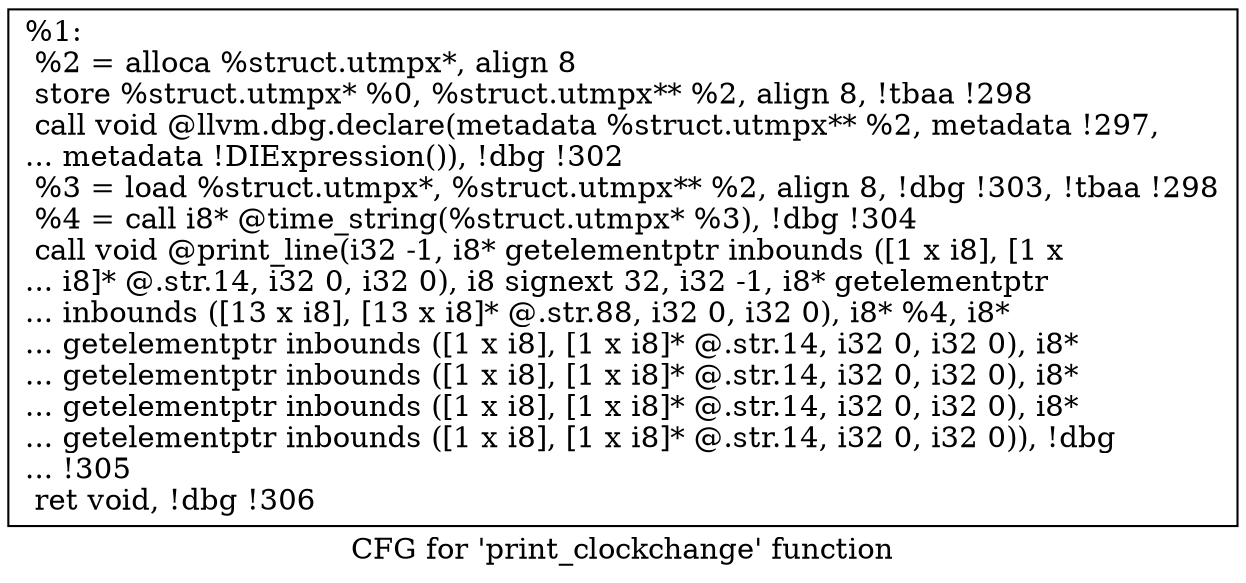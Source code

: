 digraph "CFG for 'print_clockchange' function" {
	label="CFG for 'print_clockchange' function";

	Node0x106b400 [shape=record,label="{%1:\l  %2 = alloca %struct.utmpx*, align 8\l  store %struct.utmpx* %0, %struct.utmpx** %2, align 8, !tbaa !298\l  call void @llvm.dbg.declare(metadata %struct.utmpx** %2, metadata !297,\l... metadata !DIExpression()), !dbg !302\l  %3 = load %struct.utmpx*, %struct.utmpx** %2, align 8, !dbg !303, !tbaa !298\l  %4 = call i8* @time_string(%struct.utmpx* %3), !dbg !304\l  call void @print_line(i32 -1, i8* getelementptr inbounds ([1 x i8], [1 x\l... i8]* @.str.14, i32 0, i32 0), i8 signext 32, i32 -1, i8* getelementptr\l... inbounds ([13 x i8], [13 x i8]* @.str.88, i32 0, i32 0), i8* %4, i8*\l... getelementptr inbounds ([1 x i8], [1 x i8]* @.str.14, i32 0, i32 0), i8*\l... getelementptr inbounds ([1 x i8], [1 x i8]* @.str.14, i32 0, i32 0), i8*\l... getelementptr inbounds ([1 x i8], [1 x i8]* @.str.14, i32 0, i32 0), i8*\l... getelementptr inbounds ([1 x i8], [1 x i8]* @.str.14, i32 0, i32 0)), !dbg\l... !305\l  ret void, !dbg !306\l}"];
}
